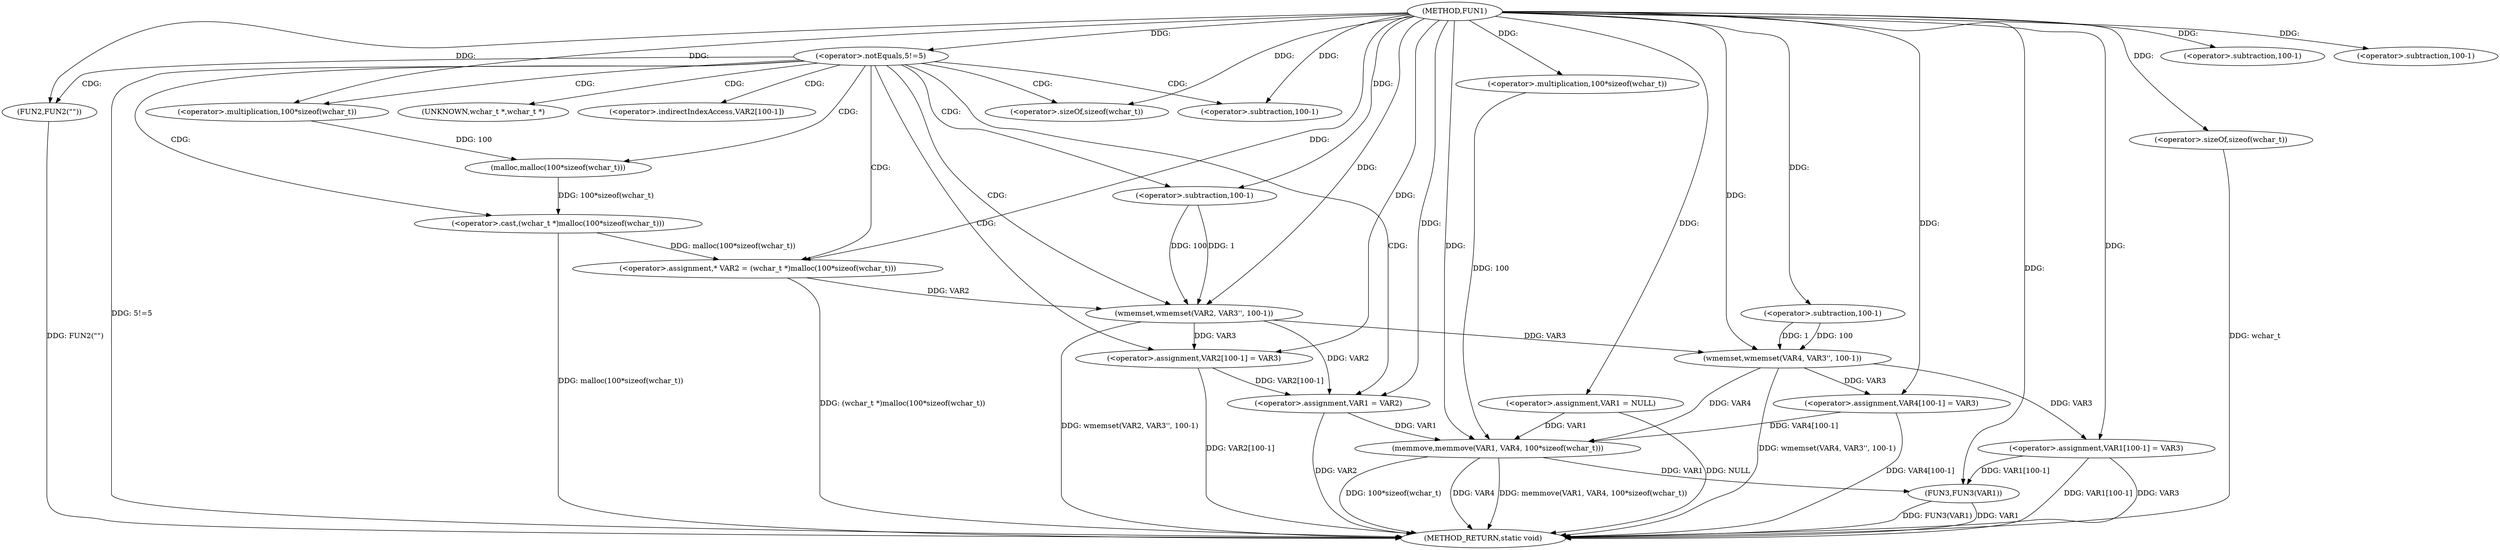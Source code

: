 digraph FUN1 {  
"1000100" [label = "(METHOD,FUN1)" ]
"1000173" [label = "(METHOD_RETURN,static void)" ]
"1000103" [label = "(<operator>.assignment,VAR1 = NULL)" ]
"1000107" [label = "(<operator>.notEquals,5!=5)" ]
"1000111" [label = "(FUN2,FUN2(\"\"))" ]
"1000117" [label = "(<operator>.assignment,* VAR2 = (wchar_t *)malloc(100*sizeof(wchar_t)))" ]
"1000119" [label = "(<operator>.cast,(wchar_t *)malloc(100*sizeof(wchar_t)))" ]
"1000121" [label = "(malloc,malloc(100*sizeof(wchar_t)))" ]
"1000122" [label = "(<operator>.multiplication,100*sizeof(wchar_t))" ]
"1000124" [label = "(<operator>.sizeOf,sizeof(wchar_t))" ]
"1000126" [label = "(wmemset,wmemset(VAR2, VAR3'', 100-1))" ]
"1000129" [label = "(<operator>.subtraction,100-1)" ]
"1000132" [label = "(<operator>.assignment,VAR2[100-1] = VAR3)" ]
"1000135" [label = "(<operator>.subtraction,100-1)" ]
"1000139" [label = "(<operator>.assignment,VAR1 = VAR2)" ]
"1000144" [label = "(wmemset,wmemset(VAR4, VAR3'', 100-1))" ]
"1000147" [label = "(<operator>.subtraction,100-1)" ]
"1000150" [label = "(<operator>.assignment,VAR4[100-1] = VAR3)" ]
"1000153" [label = "(<operator>.subtraction,100-1)" ]
"1000157" [label = "(memmove,memmove(VAR1, VAR4, 100*sizeof(wchar_t)))" ]
"1000160" [label = "(<operator>.multiplication,100*sizeof(wchar_t))" ]
"1000162" [label = "(<operator>.sizeOf,sizeof(wchar_t))" ]
"1000164" [label = "(<operator>.assignment,VAR1[100-1] = VAR3)" ]
"1000167" [label = "(<operator>.subtraction,100-1)" ]
"1000171" [label = "(FUN3,FUN3(VAR1))" ]
"1000120" [label = "(UNKNOWN,wchar_t *,wchar_t *)" ]
"1000133" [label = "(<operator>.indirectIndexAccess,VAR2[100-1])" ]
  "1000171" -> "1000173"  [ label = "DDG: VAR1"] 
  "1000157" -> "1000173"  [ label = "DDG: memmove(VAR1, VAR4, 100*sizeof(wchar_t))"] 
  "1000103" -> "1000173"  [ label = "DDG: NULL"] 
  "1000157" -> "1000173"  [ label = "DDG: 100*sizeof(wchar_t)"] 
  "1000119" -> "1000173"  [ label = "DDG: malloc(100*sizeof(wchar_t))"] 
  "1000132" -> "1000173"  [ label = "DDG: VAR2[100-1]"] 
  "1000171" -> "1000173"  [ label = "DDG: FUN3(VAR1)"] 
  "1000117" -> "1000173"  [ label = "DDG: (wchar_t *)malloc(100*sizeof(wchar_t))"] 
  "1000111" -> "1000173"  [ label = "DDG: FUN2(\"\")"] 
  "1000164" -> "1000173"  [ label = "DDG: VAR1[100-1]"] 
  "1000157" -> "1000173"  [ label = "DDG: VAR4"] 
  "1000126" -> "1000173"  [ label = "DDG: wmemset(VAR2, VAR3'', 100-1)"] 
  "1000107" -> "1000173"  [ label = "DDG: 5!=5"] 
  "1000150" -> "1000173"  [ label = "DDG: VAR4[100-1]"] 
  "1000139" -> "1000173"  [ label = "DDG: VAR2"] 
  "1000144" -> "1000173"  [ label = "DDG: wmemset(VAR4, VAR3'', 100-1)"] 
  "1000164" -> "1000173"  [ label = "DDG: VAR3"] 
  "1000162" -> "1000173"  [ label = "DDG: wchar_t"] 
  "1000100" -> "1000103"  [ label = "DDG: "] 
  "1000100" -> "1000107"  [ label = "DDG: "] 
  "1000100" -> "1000111"  [ label = "DDG: "] 
  "1000119" -> "1000117"  [ label = "DDG: malloc(100*sizeof(wchar_t))"] 
  "1000100" -> "1000117"  [ label = "DDG: "] 
  "1000121" -> "1000119"  [ label = "DDG: 100*sizeof(wchar_t)"] 
  "1000122" -> "1000121"  [ label = "DDG: 100"] 
  "1000100" -> "1000122"  [ label = "DDG: "] 
  "1000100" -> "1000124"  [ label = "DDG: "] 
  "1000117" -> "1000126"  [ label = "DDG: VAR2"] 
  "1000100" -> "1000126"  [ label = "DDG: "] 
  "1000129" -> "1000126"  [ label = "DDG: 100"] 
  "1000129" -> "1000126"  [ label = "DDG: 1"] 
  "1000100" -> "1000129"  [ label = "DDG: "] 
  "1000126" -> "1000132"  [ label = "DDG: VAR3"] 
  "1000100" -> "1000132"  [ label = "DDG: "] 
  "1000100" -> "1000135"  [ label = "DDG: "] 
  "1000126" -> "1000139"  [ label = "DDG: VAR2"] 
  "1000132" -> "1000139"  [ label = "DDG: VAR2[100-1]"] 
  "1000100" -> "1000139"  [ label = "DDG: "] 
  "1000100" -> "1000144"  [ label = "DDG: "] 
  "1000126" -> "1000144"  [ label = "DDG: VAR3"] 
  "1000147" -> "1000144"  [ label = "DDG: 100"] 
  "1000147" -> "1000144"  [ label = "DDG: 1"] 
  "1000100" -> "1000147"  [ label = "DDG: "] 
  "1000144" -> "1000150"  [ label = "DDG: VAR3"] 
  "1000100" -> "1000150"  [ label = "DDG: "] 
  "1000100" -> "1000153"  [ label = "DDG: "] 
  "1000103" -> "1000157"  [ label = "DDG: VAR1"] 
  "1000139" -> "1000157"  [ label = "DDG: VAR1"] 
  "1000100" -> "1000157"  [ label = "DDG: "] 
  "1000150" -> "1000157"  [ label = "DDG: VAR4[100-1]"] 
  "1000144" -> "1000157"  [ label = "DDG: VAR4"] 
  "1000160" -> "1000157"  [ label = "DDG: 100"] 
  "1000100" -> "1000160"  [ label = "DDG: "] 
  "1000100" -> "1000162"  [ label = "DDG: "] 
  "1000100" -> "1000164"  [ label = "DDG: "] 
  "1000144" -> "1000164"  [ label = "DDG: VAR3"] 
  "1000100" -> "1000167"  [ label = "DDG: "] 
  "1000157" -> "1000171"  [ label = "DDG: VAR1"] 
  "1000164" -> "1000171"  [ label = "DDG: VAR1[100-1]"] 
  "1000100" -> "1000171"  [ label = "DDG: "] 
  "1000107" -> "1000121"  [ label = "CDG: "] 
  "1000107" -> "1000120"  [ label = "CDG: "] 
  "1000107" -> "1000117"  [ label = "CDG: "] 
  "1000107" -> "1000111"  [ label = "CDG: "] 
  "1000107" -> "1000126"  [ label = "CDG: "] 
  "1000107" -> "1000132"  [ label = "CDG: "] 
  "1000107" -> "1000129"  [ label = "CDG: "] 
  "1000107" -> "1000124"  [ label = "CDG: "] 
  "1000107" -> "1000119"  [ label = "CDG: "] 
  "1000107" -> "1000139"  [ label = "CDG: "] 
  "1000107" -> "1000135"  [ label = "CDG: "] 
  "1000107" -> "1000133"  [ label = "CDG: "] 
  "1000107" -> "1000122"  [ label = "CDG: "] 
}
